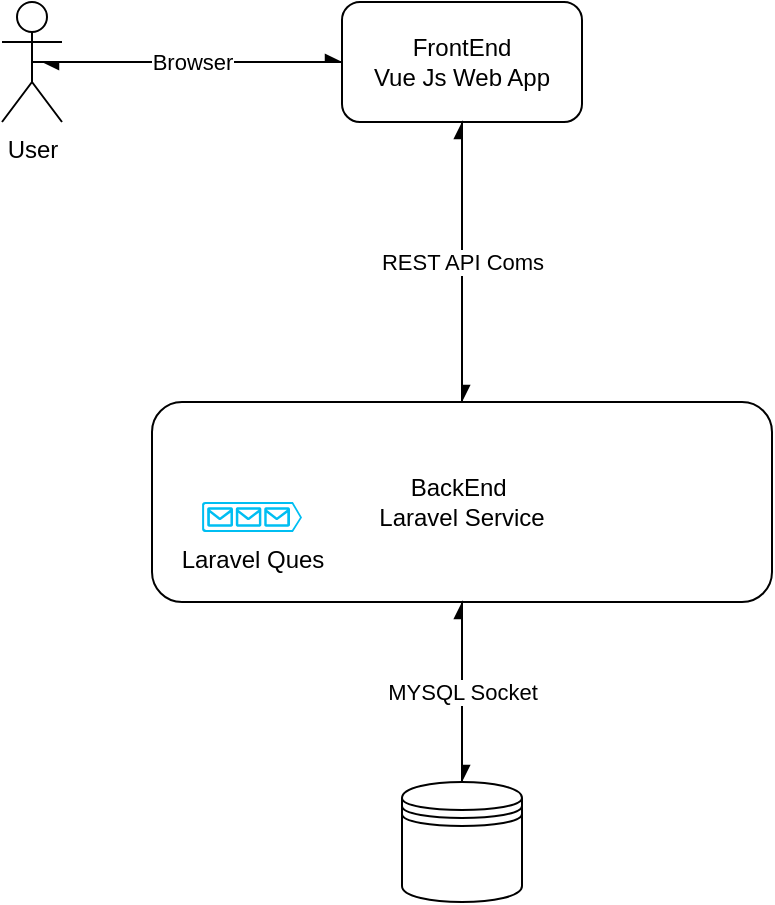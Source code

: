 <mxfile>
    <diagram id="i3DAHhZH56QJFRnJaHLW" name="Page-1">
        <mxGraphModel dx="673" dy="669" grid="1" gridSize="10" guides="1" tooltips="1" connect="1" arrows="1" fold="1" page="1" pageScale="1" pageWidth="850" pageHeight="1100" math="0" shadow="0">
            <root>
                <mxCell id="0"/>
                <mxCell id="1" parent="0"/>
                <mxCell id="9" style="edgeStyle=none;html=1;exitX=0.5;exitY=0.5;exitDx=0;exitDy=0;exitPerimeter=0;entryX=0;entryY=0.5;entryDx=0;entryDy=0;endArrow=async;endFill=1;" edge="1" parent="1" source="2" target="3">
                    <mxGeometry relative="1" as="geometry"/>
                </mxCell>
                <mxCell id="2" value="User&lt;br&gt;" style="shape=umlActor;verticalLabelPosition=bottom;verticalAlign=top;html=1;outlineConnect=0;" vertex="1" parent="1">
                    <mxGeometry x="50" y="100" width="30" height="60" as="geometry"/>
                </mxCell>
                <mxCell id="8" value="Browser" style="edgeStyle=none;html=1;endArrow=async;endFill=1;" edge="1" parent="1" source="3">
                    <mxGeometry relative="1" as="geometry">
                        <mxPoint x="70" y="130" as="targetPoint"/>
                    </mxGeometry>
                </mxCell>
                <mxCell id="11" style="edgeStyle=none;html=1;exitX=0.5;exitY=1;exitDx=0;exitDy=0;endArrow=async;endFill=1;entryX=0.5;entryY=0;entryDx=0;entryDy=0;" edge="1" parent="1" source="3" target="10">
                    <mxGeometry relative="1" as="geometry">
                        <mxPoint x="280" y="280" as="targetPoint"/>
                    </mxGeometry>
                </mxCell>
                <mxCell id="3" value="FrontEnd&lt;br&gt;Vue Js Web App" style="rounded=1;whiteSpace=wrap;html=1;" vertex="1" parent="1">
                    <mxGeometry x="220" y="100" width="120" height="60" as="geometry"/>
                </mxCell>
                <mxCell id="16" style="edgeStyle=none;html=1;entryX=0.5;entryY=0;entryDx=0;entryDy=0;endArrow=async;endFill=1;" edge="1" parent="1" source="10" target="14">
                    <mxGeometry relative="1" as="geometry"/>
                </mxCell>
                <mxCell id="18" value="REST API Coms" style="edgeStyle=none;html=1;entryX=0.5;entryY=1;entryDx=0;entryDy=0;endArrow=async;endFill=1;" edge="1" parent="1" source="10" target="3">
                    <mxGeometry relative="1" as="geometry"/>
                </mxCell>
                <mxCell id="10" value="BackEnd&amp;nbsp;&lt;br&gt;Laravel Service" style="rounded=1;whiteSpace=wrap;html=1;" vertex="1" parent="1">
                    <mxGeometry x="125" y="300" width="310" height="100" as="geometry"/>
                </mxCell>
                <mxCell id="15" value="MYSQL Socket" style="edgeStyle=none;html=1;entryX=0.5;entryY=1;entryDx=0;entryDy=0;endArrow=async;endFill=1;" edge="1" parent="1" source="14" target="10">
                    <mxGeometry relative="1" as="geometry"/>
                </mxCell>
                <mxCell id="14" value="" style="shape=datastore;whiteSpace=wrap;html=1;" vertex="1" parent="1">
                    <mxGeometry x="250" y="490" width="60" height="60" as="geometry"/>
                </mxCell>
                <mxCell id="19" value="Laravel Ques" style="verticalLabelPosition=bottom;html=1;verticalAlign=top;align=center;strokeColor=none;fillColor=#00BEF2;shape=mxgraph.azure.queue_generic;pointerEvents=1;" vertex="1" parent="1">
                    <mxGeometry x="150" y="350" width="50" height="15" as="geometry"/>
                </mxCell>
            </root>
        </mxGraphModel>
    </diagram>
</mxfile>
